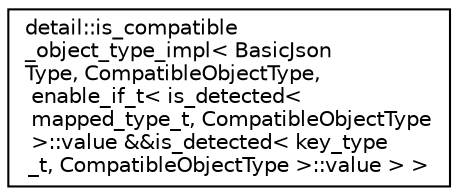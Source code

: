 digraph "Graphical Class Hierarchy"
{
 // LATEX_PDF_SIZE
  edge [fontname="Helvetica",fontsize="10",labelfontname="Helvetica",labelfontsize="10"];
  node [fontname="Helvetica",fontsize="10",shape=record];
  rankdir="LR";
  Node0 [label="detail::is_compatible\l_object_type_impl\< BasicJson\lType, CompatibleObjectType,\l enable_if_t\< is_detected\<\l mapped_type_t, CompatibleObjectType\l \>::value &&is_detected\< key_type\l_t, CompatibleObjectType \>::value \> \>",height=0.2,width=0.4,color="black", fillcolor="white", style="filled",URL="$structdetail_1_1is__compatible__object__type__impl_3_01BasicJsonType_00_01CompatibleObjectType_01530c59509aa77cdb5f1e95cf109944f.html",tooltip=" "];
}
